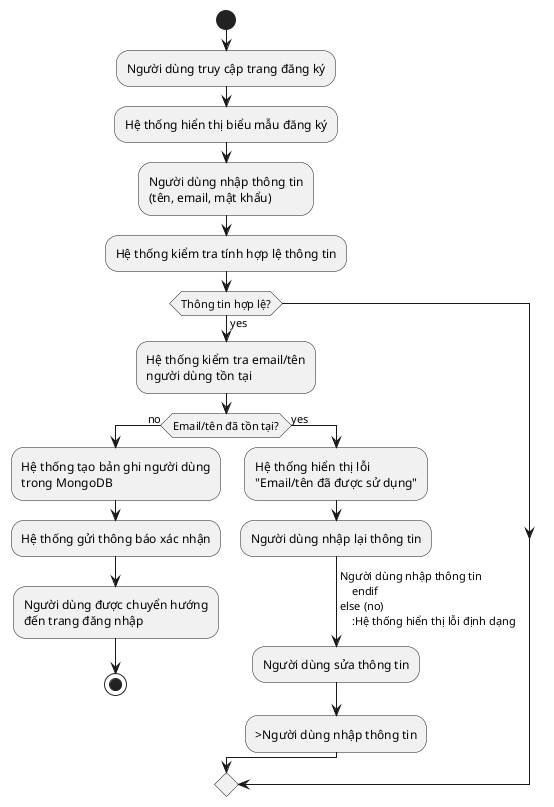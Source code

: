 @startuml
start
:Người dùng truy cập trang đăng ký;
:Hệ thống hiển thị biểu mẫu đăng ký;
:Người dùng nhập thông tin\n(tên, email, mật khẩu);
:Hệ thống kiểm tra tính hợp lệ thông tin;

if (Thông tin hợp lệ?) then (yes)
    :Hệ thống kiểm tra email/tên\nngười dùng tồn tại;
    if (Email/tên đã tồn tại?) then (no)
        :Hệ thống tạo bản ghi người dùng\ntrong MongoDB;
        :Hệ thống gửi thông báo xác nhận;
        :Người dùng được chuyển hướng\nđến trang đăng nhập;
        stop
    else (yes)
        :Hệ thống hiển thị lỗi\n"Email/tên đã được sử dụng";
        :Người dùng nhập lại thông tin;
        ->Người dùng nhập thông tin
    endif
else (no)
    :Hệ thống hiển thị lỗi định dạng;
    :Người dùng sửa thông tin;
    ->Người dùng nhập thông tin
endif

@enduml